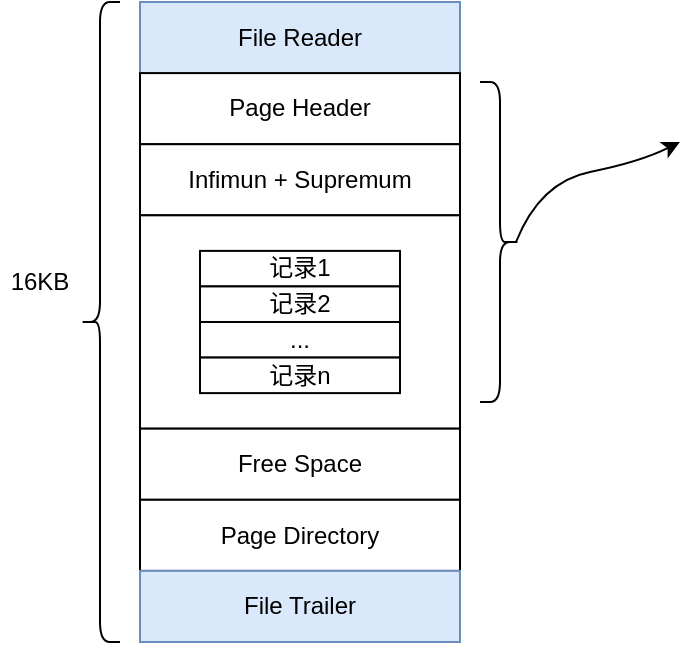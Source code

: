 <mxfile version="14.5.1" type="device"><diagram id="EyrE1HqdP6Z7ZCKTXKkD" name="第 1 页"><mxGraphModel dx="1024" dy="592" grid="1" gridSize="10" guides="1" tooltips="1" connect="1" arrows="1" fold="1" page="1" pageScale="1" pageWidth="827" pageHeight="1169" math="0" shadow="0"><root><mxCell id="0"/><mxCell id="1" parent="0"/><mxCell id="5v5QG1NMrIFj7CyuvsXS-1" value="" style="group" vertex="1" connectable="0" parent="1"><mxGeometry x="160" y="390" width="320" height="320" as="geometry"/></mxCell><mxCell id="5v5QG1NMrIFj7CyuvsXS-2" value="" style="group;fillColor=#dae8fc;strokeColor=#6c8ebf;" vertex="1" connectable="0" parent="5v5QG1NMrIFj7CyuvsXS-1"><mxGeometry x="70" width="160" height="320" as="geometry"/></mxCell><mxCell id="5v5QG1NMrIFj7CyuvsXS-3" value="File Reader" style="rounded=0;whiteSpace=wrap;html=1;fillColor=#dae8fc;strokeColor=#6c8ebf;" vertex="1" parent="5v5QG1NMrIFj7CyuvsXS-2"><mxGeometry width="160" height="35.556" as="geometry"/></mxCell><mxCell id="5v5QG1NMrIFj7CyuvsXS-4" value="Page Header" style="rounded=0;whiteSpace=wrap;html=1;" vertex="1" parent="5v5QG1NMrIFj7CyuvsXS-2"><mxGeometry y="35.556" width="160" height="35.556" as="geometry"/></mxCell><mxCell id="5v5QG1NMrIFj7CyuvsXS-5" value="Infimun + Supremum" style="rounded=0;whiteSpace=wrap;html=1;" vertex="1" parent="5v5QG1NMrIFj7CyuvsXS-2"><mxGeometry y="71.111" width="160" height="35.556" as="geometry"/></mxCell><mxCell id="5v5QG1NMrIFj7CyuvsXS-6" value="" style="rounded=0;whiteSpace=wrap;html=1;" vertex="1" parent="5v5QG1NMrIFj7CyuvsXS-2"><mxGeometry y="106.667" width="160" height="106.667" as="geometry"/></mxCell><mxCell id="5v5QG1NMrIFj7CyuvsXS-7" value="记录1" style="rounded=0;whiteSpace=wrap;html=1;" vertex="1" parent="5v5QG1NMrIFj7CyuvsXS-2"><mxGeometry x="30" y="124.444" width="100" height="17.778" as="geometry"/></mxCell><mxCell id="5v5QG1NMrIFj7CyuvsXS-8" value="记录2" style="rounded=0;whiteSpace=wrap;html=1;" vertex="1" parent="5v5QG1NMrIFj7CyuvsXS-2"><mxGeometry x="30" y="142.222" width="100" height="17.778" as="geometry"/></mxCell><mxCell id="5v5QG1NMrIFj7CyuvsXS-9" value="..." style="rounded=0;whiteSpace=wrap;html=1;" vertex="1" parent="5v5QG1NMrIFj7CyuvsXS-2"><mxGeometry x="30" y="160" width="100" height="17.778" as="geometry"/></mxCell><mxCell id="5v5QG1NMrIFj7CyuvsXS-10" value="记录n" style="rounded=0;whiteSpace=wrap;html=1;" vertex="1" parent="5v5QG1NMrIFj7CyuvsXS-2"><mxGeometry x="30" y="177.778" width="100" height="17.778" as="geometry"/></mxCell><mxCell id="5v5QG1NMrIFj7CyuvsXS-11" value="Free Space" style="rounded=0;whiteSpace=wrap;html=1;" vertex="1" parent="5v5QG1NMrIFj7CyuvsXS-2"><mxGeometry y="213.333" width="160" height="35.556" as="geometry"/></mxCell><mxCell id="5v5QG1NMrIFj7CyuvsXS-12" value="Page Directory" style="rounded=0;whiteSpace=wrap;html=1;" vertex="1" parent="5v5QG1NMrIFj7CyuvsXS-2"><mxGeometry y="248.889" width="160" height="35.556" as="geometry"/></mxCell><mxCell id="5v5QG1NMrIFj7CyuvsXS-13" value="File Trailer" style="rounded=0;whiteSpace=wrap;html=1;fillColor=#dae8fc;strokeColor=#6c8ebf;" vertex="1" parent="5v5QG1NMrIFj7CyuvsXS-2"><mxGeometry y="284.444" width="160" height="35.556" as="geometry"/></mxCell><mxCell id="5v5QG1NMrIFj7CyuvsXS-14" value="" style="curved=1;endArrow=classic;html=1;exitX=0.1;exitY=0.5;exitDx=0;exitDy=0;exitPerimeter=0;" edge="1" parent="5v5QG1NMrIFj7CyuvsXS-1" source="5v5QG1NMrIFj7CyuvsXS-15"><mxGeometry width="50" height="50" relative="1" as="geometry"><mxPoint x="270" y="100" as="sourcePoint"/><mxPoint x="340" y="70" as="targetPoint"/><Array as="points"><mxPoint x="270" y="90"/><mxPoint x="320" y="80"/></Array></mxGeometry></mxCell><mxCell id="5v5QG1NMrIFj7CyuvsXS-15" value="" style="shape=curlyBracket;whiteSpace=wrap;html=1;rounded=1;rotation=-180;" vertex="1" parent="5v5QG1NMrIFj7CyuvsXS-1"><mxGeometry x="240" y="40" width="20" height="160" as="geometry"/></mxCell><mxCell id="5v5QG1NMrIFj7CyuvsXS-16" value="" style="shape=curlyBracket;whiteSpace=wrap;html=1;rounded=1;" vertex="1" parent="5v5QG1NMrIFj7CyuvsXS-1"><mxGeometry x="40" width="20" height="320" as="geometry"/></mxCell><mxCell id="5v5QG1NMrIFj7CyuvsXS-17" value="16KB" style="text;html=1;strokeColor=none;fillColor=none;align=center;verticalAlign=middle;whiteSpace=wrap;rounded=0;" vertex="1" parent="5v5QG1NMrIFj7CyuvsXS-1"><mxGeometry y="130" width="40" height="20" as="geometry"/></mxCell></root></mxGraphModel></diagram></mxfile>